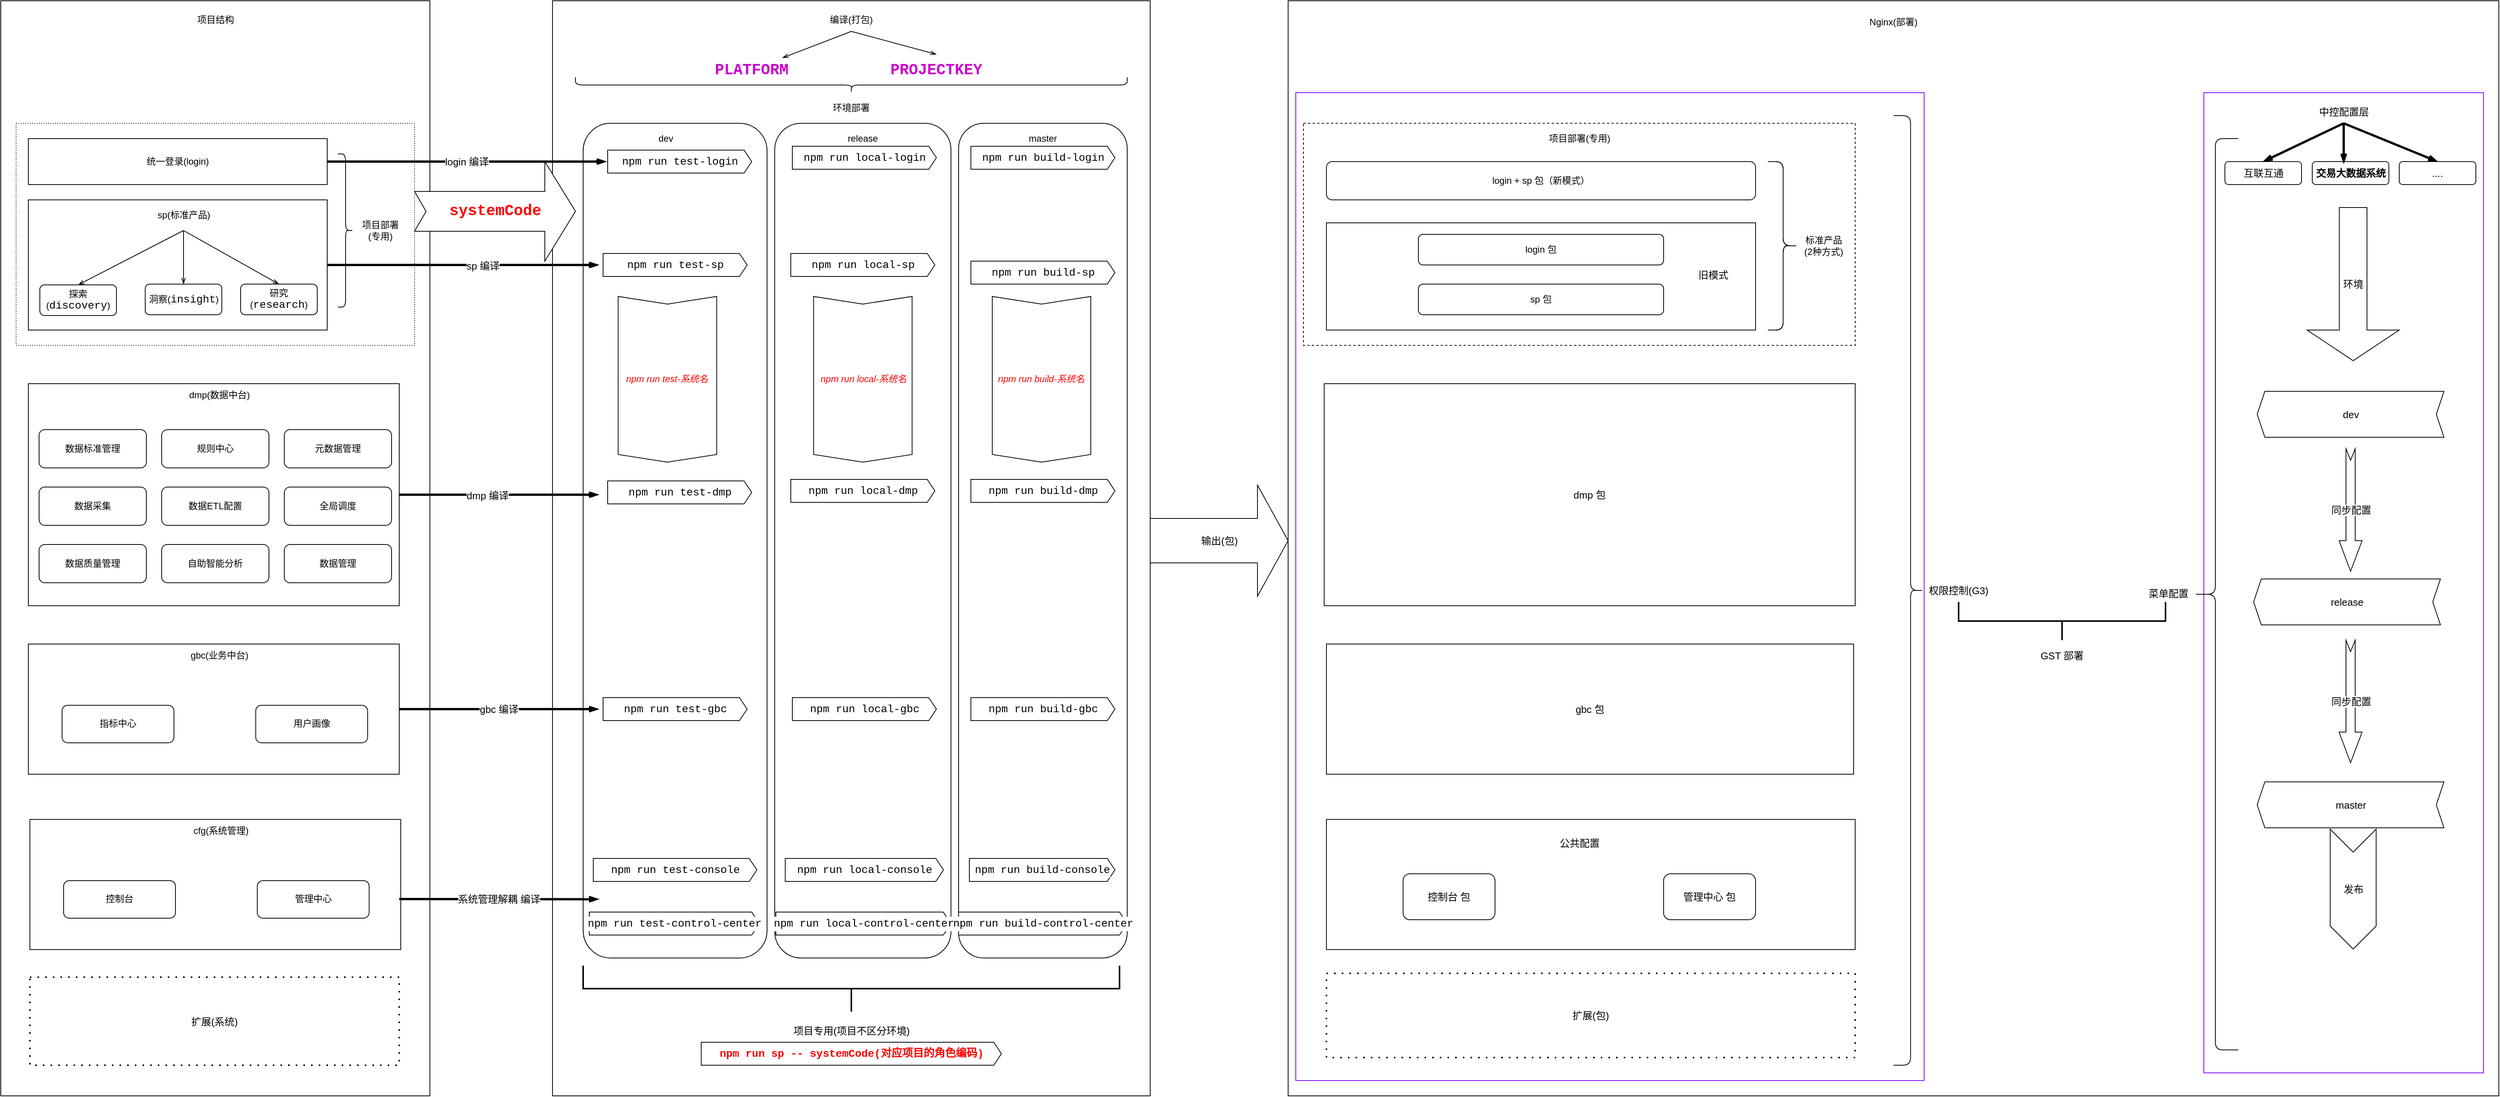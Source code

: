 <mxfile version="14.8.6" type="github">
  <diagram id="En5fsH0qPfYvG1PNKuJf" name="GST-全流程架构图(FE)">
    <mxGraphModel dx="1422" dy="2008" grid="1" gridSize="10" guides="1" tooltips="1" connect="1" arrows="1" fold="1" page="1" pageScale="1" pageWidth="827" pageHeight="1169" math="0" shadow="0">
      <root>
        <mxCell id="0" />
        <mxCell id="1" parent="0" />
        <mxCell id="nkBP9FhSrCLW1QHYpYpv-4" value="" style="group" parent="1" vertex="1" connectable="0">
          <mxGeometry x="20" y="-70" width="3260" height="1430" as="geometry" />
        </mxCell>
        <mxCell id="Kza3IiyWU27NG2U3xxo6-1" value="" style="rounded=0;whiteSpace=wrap;html=1;labelBackgroundColor=#FFFFFF;" parent="nkBP9FhSrCLW1QHYpYpv-4" vertex="1">
          <mxGeometry width="560" height="1430" as="geometry" />
        </mxCell>
        <mxCell id="Kza3IiyWU27NG2U3xxo6-2" value="项目结构" style="text;html=1;strokeColor=none;fillColor=none;align=center;verticalAlign=middle;whiteSpace=wrap;rounded=0;labelBackgroundColor=#FFFFFF;" parent="nkBP9FhSrCLW1QHYpYpv-4" vertex="1">
          <mxGeometry x="242.5" y="10" width="75" height="30" as="geometry" />
        </mxCell>
        <mxCell id="Kza3IiyWU27NG2U3xxo6-3" value="" style="rounded=0;whiteSpace=wrap;html=1;dashed=1;dashPattern=1 2;labelBackgroundColor=#FFFFFF;" parent="nkBP9FhSrCLW1QHYpYpv-4" vertex="1">
          <mxGeometry x="20" y="160" width="520" height="290" as="geometry" />
        </mxCell>
        <mxCell id="Kza3IiyWU27NG2U3xxo6-4" value="" style="group;labelBackgroundColor=#FFFFFF;" parent="nkBP9FhSrCLW1QHYpYpv-4" vertex="1" connectable="0">
          <mxGeometry x="36" y="180" width="499" height="250" as="geometry" />
        </mxCell>
        <mxCell id="Kza3IiyWU27NG2U3xxo6-5" value="" style="group;labelBackgroundColor=#FFFFFF;" parent="Kza3IiyWU27NG2U3xxo6-4" vertex="1" connectable="0">
          <mxGeometry width="390" height="250" as="geometry" />
        </mxCell>
        <mxCell id="Kza3IiyWU27NG2U3xxo6-6" value="统一登录(login)" style="rounded=0;whiteSpace=wrap;html=1;labelBackgroundColor=#FFFFFF;" parent="Kza3IiyWU27NG2U3xxo6-5" vertex="1">
          <mxGeometry width="390" height="60" as="geometry" />
        </mxCell>
        <mxCell id="Kza3IiyWU27NG2U3xxo6-7" value="" style="rounded=0;whiteSpace=wrap;html=1;labelBackgroundColor=#FFFFFF;" parent="Kza3IiyWU27NG2U3xxo6-5" vertex="1">
          <mxGeometry y="80" width="390" height="170" as="geometry" />
        </mxCell>
        <mxCell id="Kza3IiyWU27NG2U3xxo6-8" value="sp(标准产品)" style="text;html=1;strokeColor=none;fillColor=none;align=center;verticalAlign=middle;whiteSpace=wrap;rounded=0;labelBackgroundColor=#FFFFFF;" parent="Kza3IiyWU27NG2U3xxo6-5" vertex="1">
          <mxGeometry x="157.5" y="80" width="90" height="40" as="geometry" />
        </mxCell>
        <mxCell id="Kza3IiyWU27NG2U3xxo6-9" value="&lt;span&gt;探索(&lt;/span&gt;&lt;span style=&quot;font-family: consolas, &amp;quot;courier new&amp;quot;, monospace; font-size: 14px;&quot;&gt;discovery&lt;/span&gt;&lt;span&gt;)&lt;/span&gt;" style="rounded=1;whiteSpace=wrap;html=1;labelBackgroundColor=#FFFFFF;" parent="Kza3IiyWU27NG2U3xxo6-5" vertex="1">
          <mxGeometry x="15" y="191" width="100" height="40" as="geometry" />
        </mxCell>
        <mxCell id="Kza3IiyWU27NG2U3xxo6-10" style="edgeStyle=none;rounded=0;orthogonalLoop=1;jettySize=auto;html=1;exitX=0.5;exitY=1;exitDx=0;exitDy=0;entryX=0.5;entryY=0;entryDx=0;entryDy=0;endArrow=openThin;endFill=0;labelBackgroundColor=#FFFFFF;" parent="Kza3IiyWU27NG2U3xxo6-5" source="Kza3IiyWU27NG2U3xxo6-8" target="Kza3IiyWU27NG2U3xxo6-9" edge="1">
          <mxGeometry relative="1" as="geometry" />
        </mxCell>
        <mxCell id="Kza3IiyWU27NG2U3xxo6-11" value="&lt;span style=&quot;&quot;&gt;洞察(&lt;/span&gt;&lt;span style=&quot;font-family: &amp;quot;consolas&amp;quot; , &amp;quot;courier new&amp;quot; , monospace ; font-size: 14px&quot;&gt;insight&lt;/span&gt;)" style="rounded=1;whiteSpace=wrap;html=1;labelBackgroundColor=#FFFFFF;" parent="Kza3IiyWU27NG2U3xxo6-5" vertex="1">
          <mxGeometry x="152.5" y="190" width="100" height="40" as="geometry" />
        </mxCell>
        <mxCell id="Kza3IiyWU27NG2U3xxo6-12" style="edgeStyle=none;rounded=0;orthogonalLoop=1;jettySize=auto;html=1;exitX=0.5;exitY=1;exitDx=0;exitDy=0;endArrow=openThin;endFill=0;labelBackgroundColor=#FFFFFF;" parent="Kza3IiyWU27NG2U3xxo6-5" source="Kza3IiyWU27NG2U3xxo6-8" target="Kza3IiyWU27NG2U3xxo6-11" edge="1">
          <mxGeometry relative="1" as="geometry" />
        </mxCell>
        <mxCell id="Kza3IiyWU27NG2U3xxo6-13" value="研究(&lt;span style=&quot;font-family: consolas, &amp;quot;courier new&amp;quot;, monospace; font-size: 14px;&quot;&gt;research&lt;/span&gt;)" style="rounded=1;whiteSpace=wrap;html=1;labelBackgroundColor=#FFFFFF;" parent="Kza3IiyWU27NG2U3xxo6-5" vertex="1">
          <mxGeometry x="277" y="190" width="100" height="40" as="geometry" />
        </mxCell>
        <mxCell id="Kza3IiyWU27NG2U3xxo6-14" style="edgeStyle=none;rounded=0;orthogonalLoop=1;jettySize=auto;html=1;exitX=0.5;exitY=1;exitDx=0;exitDy=0;entryX=0.5;entryY=0;entryDx=0;entryDy=0;endArrow=openThin;endFill=0;labelBackgroundColor=#FFFFFF;" parent="Kza3IiyWU27NG2U3xxo6-5" source="Kza3IiyWU27NG2U3xxo6-8" target="Kza3IiyWU27NG2U3xxo6-13" edge="1">
          <mxGeometry relative="1" as="geometry" />
        </mxCell>
        <mxCell id="Kza3IiyWU27NG2U3xxo6-15" value="" style="shape=curlyBracket;whiteSpace=wrap;html=1;rounded=1;flipH=1;labelBackgroundColor=#FFFFFF;" parent="Kza3IiyWU27NG2U3xxo6-4" vertex="1">
          <mxGeometry x="404" y="20" width="20" height="200" as="geometry" />
        </mxCell>
        <mxCell id="Kza3IiyWU27NG2U3xxo6-16" value="项目部署(专用)" style="text;html=1;strokeColor=none;fillColor=none;align=center;verticalAlign=middle;whiteSpace=wrap;rounded=0;labelBackgroundColor=#FFFFFF;" parent="Kza3IiyWU27NG2U3xxo6-4" vertex="1">
          <mxGeometry x="434" y="100" width="51" height="40" as="geometry" />
        </mxCell>
        <mxCell id="Kza3IiyWU27NG2U3xxo6-17" value="" style="group;labelBackgroundColor=#FFFFFF;" parent="nkBP9FhSrCLW1QHYpYpv-4" vertex="1" connectable="0">
          <mxGeometry x="36" y="490" width="484" height="290" as="geometry" />
        </mxCell>
        <mxCell id="Kza3IiyWU27NG2U3xxo6-18" value="" style="rounded=0;whiteSpace=wrap;html=1;labelBackgroundColor=#FFFFFF;" parent="Kza3IiyWU27NG2U3xxo6-17" vertex="1">
          <mxGeometry y="10" width="484" height="290" as="geometry" />
        </mxCell>
        <mxCell id="Kza3IiyWU27NG2U3xxo6-19" value="&lt;span style=&quot;font-family: &amp;quot;helvetica&amp;quot;&quot;&gt;dmp(数据中台)&lt;/span&gt;" style="text;html=1;strokeColor=none;fillColor=none;align=center;verticalAlign=middle;whiteSpace=wrap;rounded=0;labelBackgroundColor=#FFFFFF;" parent="Kza3IiyWU27NG2U3xxo6-17" vertex="1">
          <mxGeometry x="202.25" y="10" width="94.5" height="30" as="geometry" />
        </mxCell>
        <mxCell id="Kza3IiyWU27NG2U3xxo6-20" value="数据标准管理" style="rounded=1;whiteSpace=wrap;html=1;labelBackgroundColor=#FFFFFF;" parent="Kza3IiyWU27NG2U3xxo6-17" vertex="1">
          <mxGeometry x="14" y="70" width="140" height="50" as="geometry" />
        </mxCell>
        <mxCell id="Kza3IiyWU27NG2U3xxo6-21" value="规则中心" style="rounded=1;whiteSpace=wrap;html=1;labelBackgroundColor=#FFFFFF;" parent="Kza3IiyWU27NG2U3xxo6-17" vertex="1">
          <mxGeometry x="174" y="70" width="140" height="50" as="geometry" />
        </mxCell>
        <mxCell id="Kza3IiyWU27NG2U3xxo6-22" value="全局调度" style="rounded=1;whiteSpace=wrap;html=1;labelBackgroundColor=#FFFFFF;" parent="Kza3IiyWU27NG2U3xxo6-17" vertex="1">
          <mxGeometry x="334" y="145" width="140" height="50" as="geometry" />
        </mxCell>
        <mxCell id="Kza3IiyWU27NG2U3xxo6-23" value="数据ETL配置" style="rounded=1;whiteSpace=wrap;html=1;labelBackgroundColor=#FFFFFF;" parent="Kza3IiyWU27NG2U3xxo6-17" vertex="1">
          <mxGeometry x="174" y="145" width="140" height="50" as="geometry" />
        </mxCell>
        <mxCell id="Kza3IiyWU27NG2U3xxo6-24" value="自助智能分析" style="rounded=1;whiteSpace=wrap;html=1;labelBackgroundColor=#FFFFFF;" parent="Kza3IiyWU27NG2U3xxo6-17" vertex="1">
          <mxGeometry x="174" y="220" width="140" height="50" as="geometry" />
        </mxCell>
        <mxCell id="Kza3IiyWU27NG2U3xxo6-25" value="数据采集" style="rounded=1;whiteSpace=wrap;html=1;labelBackgroundColor=#FFFFFF;" parent="Kza3IiyWU27NG2U3xxo6-17" vertex="1">
          <mxGeometry x="14" y="145" width="140" height="50" as="geometry" />
        </mxCell>
        <mxCell id="Kza3IiyWU27NG2U3xxo6-26" value="数据管理" style="rounded=1;whiteSpace=wrap;html=1;labelBackgroundColor=#FFFFFF;" parent="Kza3IiyWU27NG2U3xxo6-17" vertex="1">
          <mxGeometry x="334" y="220" width="140" height="50" as="geometry" />
        </mxCell>
        <mxCell id="Kza3IiyWU27NG2U3xxo6-27" value="元数据管理" style="rounded=1;whiteSpace=wrap;html=1;labelBackgroundColor=#FFFFFF;" parent="Kza3IiyWU27NG2U3xxo6-17" vertex="1">
          <mxGeometry x="334" y="70" width="140" height="50" as="geometry" />
        </mxCell>
        <mxCell id="Kza3IiyWU27NG2U3xxo6-28" value="数据质量管理" style="rounded=1;whiteSpace=wrap;html=1;labelBackgroundColor=#FFFFFF;" parent="Kza3IiyWU27NG2U3xxo6-17" vertex="1">
          <mxGeometry x="14" y="220" width="140" height="50" as="geometry" />
        </mxCell>
        <mxCell id="Kza3IiyWU27NG2U3xxo6-29" value="" style="group;labelBackgroundColor=#FFFFFF;" parent="nkBP9FhSrCLW1QHYpYpv-4" vertex="1" connectable="0">
          <mxGeometry x="36" y="840" width="484" height="170" as="geometry" />
        </mxCell>
        <mxCell id="Kza3IiyWU27NG2U3xxo6-30" value="" style="group;labelBackgroundColor=#FFFFFF;" parent="Kza3IiyWU27NG2U3xxo6-29" vertex="1" connectable="0">
          <mxGeometry width="484" height="170.0" as="geometry" />
        </mxCell>
        <mxCell id="Kza3IiyWU27NG2U3xxo6-31" value="" style="group;labelBackgroundColor=#FFFFFF;" parent="Kza3IiyWU27NG2U3xxo6-30" vertex="1" connectable="0">
          <mxGeometry width="484" height="170.0" as="geometry" />
        </mxCell>
        <mxCell id="Kza3IiyWU27NG2U3xxo6-32" value="" style="rounded=0;whiteSpace=wrap;html=1;labelBackgroundColor=#FFFFFF;" parent="Kza3IiyWU27NG2U3xxo6-31" vertex="1">
          <mxGeometry width="484" height="170.0" as="geometry" />
        </mxCell>
        <mxCell id="Kza3IiyWU27NG2U3xxo6-33" value="&lt;span style=&quot;font-family: &amp;quot;helvetica&amp;quot;&quot;&gt;gbc(业务中台)&lt;/span&gt;" style="text;html=1;strokeColor=none;fillColor=none;align=center;verticalAlign=middle;whiteSpace=wrap;rounded=0;labelBackgroundColor=#FFFFFF;" parent="Kza3IiyWU27NG2U3xxo6-31" vertex="1">
          <mxGeometry x="202.25" y="5.862" width="94.5" height="17.586" as="geometry" />
        </mxCell>
        <mxCell id="Kza3IiyWU27NG2U3xxo6-34" value="指标中心" style="rounded=1;whiteSpace=wrap;html=1;labelBackgroundColor=#FFFFFF;" parent="Kza3IiyWU27NG2U3xxo6-31" vertex="1">
          <mxGeometry x="44" y="80" width="146" height="48.97" as="geometry" />
        </mxCell>
        <mxCell id="Kza3IiyWU27NG2U3xxo6-35" value="用户画像" style="rounded=1;whiteSpace=wrap;html=1;labelBackgroundColor=#FFFFFF;" parent="Kza3IiyWU27NG2U3xxo6-31" vertex="1">
          <mxGeometry x="296.75" y="80" width="146" height="48.97" as="geometry" />
        </mxCell>
        <mxCell id="Kza3IiyWU27NG2U3xxo6-36" value="" style="group;labelBackgroundColor=#FFFFFF;" parent="nkBP9FhSrCLW1QHYpYpv-4" vertex="1" connectable="0">
          <mxGeometry x="38" y="1069" width="484" height="170.0" as="geometry" />
        </mxCell>
        <mxCell id="Kza3IiyWU27NG2U3xxo6-37" value="" style="group;labelBackgroundColor=#FFFFFF;" parent="Kza3IiyWU27NG2U3xxo6-36" vertex="1" connectable="0">
          <mxGeometry width="484" height="170.0" as="geometry" />
        </mxCell>
        <mxCell id="Kza3IiyWU27NG2U3xxo6-38" value="" style="rounded=0;whiteSpace=wrap;html=1;labelBackgroundColor=#FFFFFF;" parent="Kza3IiyWU27NG2U3xxo6-37" vertex="1">
          <mxGeometry width="484" height="170.0" as="geometry" />
        </mxCell>
        <mxCell id="Kza3IiyWU27NG2U3xxo6-39" value="&lt;span style=&quot;font-family: &amp;quot;helvetica&amp;quot;&quot;&gt;cfg(系统管理)&lt;/span&gt;" style="text;html=1;strokeColor=none;fillColor=none;align=center;verticalAlign=middle;whiteSpace=wrap;rounded=0;labelBackgroundColor=#FFFFFF;" parent="Kza3IiyWU27NG2U3xxo6-37" vertex="1">
          <mxGeometry x="202.25" y="5.862" width="94.5" height="17.586" as="geometry" />
        </mxCell>
        <mxCell id="Kza3IiyWU27NG2U3xxo6-40" value="控制台" style="rounded=1;whiteSpace=wrap;html=1;labelBackgroundColor=#FFFFFF;" parent="Kza3IiyWU27NG2U3xxo6-37" vertex="1">
          <mxGeometry x="44" y="80" width="146" height="48.97" as="geometry" />
        </mxCell>
        <mxCell id="Kza3IiyWU27NG2U3xxo6-41" value="管理中心" style="rounded=1;whiteSpace=wrap;html=1;labelBackgroundColor=#FFFFFF;" parent="Kza3IiyWU27NG2U3xxo6-37" vertex="1">
          <mxGeometry x="296.75" y="80" width="146" height="48.97" as="geometry" />
        </mxCell>
        <mxCell id="Kza3IiyWU27NG2U3xxo6-42" value="" style="rounded=0;whiteSpace=wrap;html=1;labelBackgroundColor=#FFFFFF;" parent="nkBP9FhSrCLW1QHYpYpv-4" vertex="1">
          <mxGeometry x="720" width="780" height="1430" as="geometry" />
        </mxCell>
        <mxCell id="Kza3IiyWU27NG2U3xxo6-45" value="编译(打包)" style="text;html=1;strokeColor=none;fillColor=none;align=center;verticalAlign=middle;whiteSpace=wrap;rounded=0;labelBackgroundColor=#FFFFFF;" parent="nkBP9FhSrCLW1QHYpYpv-4" vertex="1">
          <mxGeometry x="1050" y="10" width="120" height="30" as="geometry" />
        </mxCell>
        <mxCell id="Kza3IiyWU27NG2U3xxo6-46" value="&lt;span style=&quot;font-family: &amp;#34;consolas&amp;#34; , &amp;#34;courier new&amp;#34; , monospace&quot;&gt;&lt;b&gt;&lt;font style=&quot;font-size: 20px&quot; color=&quot;#cc00cc&quot;&gt;PLATFORM&lt;/font&gt;&lt;/b&gt;&lt;/span&gt;" style="text;html=1;strokeColor=none;fillColor=none;align=center;verticalAlign=middle;whiteSpace=wrap;rounded=0;labelBackgroundColor=#FFFFFF;" parent="nkBP9FhSrCLW1QHYpYpv-4" vertex="1">
          <mxGeometry x="940" y="70" width="80" height="40" as="geometry" />
        </mxCell>
        <mxCell id="Kza3IiyWU27NG2U3xxo6-43" style="edgeStyle=none;rounded=0;orthogonalLoop=1;jettySize=auto;html=1;exitX=0.5;exitY=1;exitDx=0;exitDy=0;endArrow=openThin;endFill=0;labelBackgroundColor=#FFFFFF;" parent="nkBP9FhSrCLW1QHYpYpv-4" source="Kza3IiyWU27NG2U3xxo6-45" target="Kza3IiyWU27NG2U3xxo6-46" edge="1">
          <mxGeometry relative="1" as="geometry" />
        </mxCell>
        <mxCell id="Kza3IiyWU27NG2U3xxo6-47" value="&lt;span style=&quot;font-family: &amp;#34;consolas&amp;#34; , &amp;#34;courier new&amp;#34; , monospace&quot;&gt;&lt;b&gt;&lt;font style=&quot;font-size: 20px&quot; color=&quot;#cc00cc&quot;&gt;PROJECTKEY&lt;/font&gt;&lt;/b&gt;&lt;/span&gt;" style="text;html=1;strokeColor=none;fillColor=none;align=center;verticalAlign=middle;whiteSpace=wrap;rounded=0;labelBackgroundColor=#FFFFFF;" parent="nkBP9FhSrCLW1QHYpYpv-4" vertex="1">
          <mxGeometry x="1171" y="70" width="100" height="40" as="geometry" />
        </mxCell>
        <mxCell id="Kza3IiyWU27NG2U3xxo6-44" style="edgeStyle=none;rounded=0;orthogonalLoop=1;jettySize=auto;html=1;exitX=0.5;exitY=1;exitDx=0;exitDy=0;entryX=0.5;entryY=0;entryDx=0;entryDy=0;endArrow=openThin;endFill=0;labelBackgroundColor=#FFFFFF;" parent="nkBP9FhSrCLW1QHYpYpv-4" source="Kza3IiyWU27NG2U3xxo6-45" target="Kza3IiyWU27NG2U3xxo6-47" edge="1">
          <mxGeometry relative="1" as="geometry" />
        </mxCell>
        <mxCell id="Kza3IiyWU27NG2U3xxo6-48" value="" style="shape=curlyBracket;whiteSpace=wrap;html=1;rounded=1;flipH=1;rotation=90;labelBackgroundColor=#FFFFFF;" parent="nkBP9FhSrCLW1QHYpYpv-4" vertex="1">
          <mxGeometry x="1100" y="-250" width="20" height="720" as="geometry" />
        </mxCell>
        <mxCell id="Kza3IiyWU27NG2U3xxo6-49" value="环境部署" style="text;html=1;strokeColor=none;fillColor=none;align=center;verticalAlign=middle;whiteSpace=wrap;rounded=0;labelBackgroundColor=#FFFFFF;" parent="nkBP9FhSrCLW1QHYpYpv-4" vertex="1">
          <mxGeometry x="1065" y="130" width="90" height="20" as="geometry" />
        </mxCell>
        <mxCell id="Kza3IiyWU27NG2U3xxo6-50" value="" style="group;labelBackgroundColor=#FFFFFF;" parent="nkBP9FhSrCLW1QHYpYpv-4" vertex="1" connectable="0">
          <mxGeometry x="760" y="160" width="254.38" height="1090" as="geometry" />
        </mxCell>
        <mxCell id="Kza3IiyWU27NG2U3xxo6-51" value="" style="rounded=1;whiteSpace=wrap;html=1;labelBackgroundColor=#FFFFFF;" parent="Kza3IiyWU27NG2U3xxo6-50" vertex="1">
          <mxGeometry width="240" height="1090" as="geometry" />
        </mxCell>
        <mxCell id="Kza3IiyWU27NG2U3xxo6-52" value="dev" style="text;html=1;strokeColor=none;fillColor=none;align=center;verticalAlign=middle;whiteSpace=wrap;rounded=0;labelBackgroundColor=#FFFFFF;" parent="Kza3IiyWU27NG2U3xxo6-50" vertex="1">
          <mxGeometry x="84" y="10" width="48" height="20" as="geometry" />
        </mxCell>
        <mxCell id="Kza3IiyWU27NG2U3xxo6-53" value="&lt;div style=&quot;font-family: &amp;quot;consolas&amp;quot; , &amp;quot;courier new&amp;quot; , monospace ; font-size: 14px ; line-height: 19px&quot;&gt;&lt;span style=&quot;&quot;&gt;npm&amp;nbsp;run&amp;nbsp;test-login&lt;/span&gt;&lt;/div&gt;" style="html=1;shadow=0;dashed=0;align=center;verticalAlign=middle;shape=mxgraph.arrows2.arrow;dy=0;dx=10;notch=0;rounded=0;fontSize=13;strokeWidth=1;labelBackgroundColor=#FFFFFF;" parent="Kza3IiyWU27NG2U3xxo6-50" vertex="1">
          <mxGeometry x="32" y="35" width="188" height="30" as="geometry" />
        </mxCell>
        <mxCell id="Kza3IiyWU27NG2U3xxo6-54" value="&lt;div style=&quot;font-family: &amp;quot;consolas&amp;quot; , &amp;quot;courier new&amp;quot; , monospace ; font-size: 14px ; line-height: 19px&quot;&gt;&lt;div style=&quot;font-family: consolas, &amp;quot;courier new&amp;quot;, monospace; line-height: 19px;&quot;&gt;npm&amp;nbsp;run&amp;nbsp;test-sp&lt;/div&gt;&lt;/div&gt;" style="html=1;shadow=0;dashed=0;align=center;verticalAlign=middle;shape=mxgraph.arrows2.arrow;dy=0;dx=10;notch=0;rounded=0;fontSize=13;strokeWidth=1;labelBackgroundColor=#FFFFFF;" parent="Kza3IiyWU27NG2U3xxo6-50" vertex="1">
          <mxGeometry x="26" y="170" width="188" height="30" as="geometry" />
        </mxCell>
        <mxCell id="Kza3IiyWU27NG2U3xxo6-55" value="&lt;div style=&quot;font-family: &amp;quot;consolas&amp;quot; , &amp;quot;courier new&amp;quot; , monospace ; font-size: 14px ; line-height: 19px&quot;&gt;&lt;div style=&quot;font-family: consolas, &amp;quot;courier new&amp;quot;, monospace; line-height: 19px;&quot;&gt;npm&amp;nbsp;run&amp;nbsp;test-dmp&lt;/div&gt;&lt;/div&gt;" style="html=1;shadow=0;dashed=0;align=center;verticalAlign=middle;shape=mxgraph.arrows2.arrow;dy=0;dx=10;notch=0;rounded=0;fontSize=13;strokeWidth=1;labelBackgroundColor=#FFFFFF;" parent="Kza3IiyWU27NG2U3xxo6-50" vertex="1">
          <mxGeometry x="32" y="467" width="188" height="30" as="geometry" />
        </mxCell>
        <mxCell id="Kza3IiyWU27NG2U3xxo6-56" value="&lt;div style=&quot;font-family: &amp;quot;consolas&amp;quot; , &amp;quot;courier new&amp;quot; , monospace ; font-size: 14px ; line-height: 19px&quot;&gt;&lt;div style=&quot;font-family: consolas, &amp;quot;courier new&amp;quot;, monospace; line-height: 19px;&quot;&gt;npm&amp;nbsp;run&amp;nbsp;test-gbc&lt;/div&gt;&lt;/div&gt;" style="html=1;shadow=0;dashed=0;align=center;verticalAlign=middle;shape=mxgraph.arrows2.arrow;dy=0;dx=10;notch=0;rounded=0;fontSize=13;strokeWidth=1;labelBackgroundColor=#FFFFFF;" parent="Kza3IiyWU27NG2U3xxo6-50" vertex="1">
          <mxGeometry x="26" y="750" width="188" height="30" as="geometry" />
        </mxCell>
        <mxCell id="Kza3IiyWU27NG2U3xxo6-57" value="&lt;div style=&quot;font-family: &amp;quot;consolas&amp;quot; , &amp;quot;courier new&amp;quot; , monospace ; font-size: 14px ; line-height: 19px&quot;&gt;&lt;div style=&quot;font-family: consolas, &amp;quot;courier new&amp;quot;, monospace; line-height: 19px;&quot;&gt;npm&amp;nbsp;run&amp;nbsp;test-console&lt;/div&gt;&lt;/div&gt;" style="html=1;shadow=0;dashed=0;align=center;verticalAlign=middle;shape=mxgraph.arrows2.arrow;dy=0;dx=10;notch=0;rounded=0;fontSize=13;strokeWidth=1;labelBackgroundColor=#FFFFFF;" parent="Kza3IiyWU27NG2U3xxo6-50" vertex="1">
          <mxGeometry x="13.25" y="960" width="213.5" height="30" as="geometry" />
        </mxCell>
        <mxCell id="Kza3IiyWU27NG2U3xxo6-58" value="&lt;div style=&quot;font-family: &amp;quot;consolas&amp;quot; , &amp;quot;courier new&amp;quot; , monospace ; font-size: 14px ; line-height: 19px&quot;&gt;&lt;div style=&quot;font-family: consolas, &amp;quot;courier new&amp;quot;, monospace; line-height: 19px;&quot;&gt;npm&amp;nbsp;run&amp;nbsp;test-control-center&lt;/div&gt;&lt;/div&gt;" style="html=1;shadow=0;dashed=0;align=center;verticalAlign=middle;shape=mxgraph.arrows2.arrow;dy=0;dx=10;notch=0;rounded=0;fontSize=13;strokeWidth=1;labelBackgroundColor=#FFFFFF;" parent="Kza3IiyWU27NG2U3xxo6-50" vertex="1">
          <mxGeometry x="8" y="1030" width="222" height="30" as="geometry" />
        </mxCell>
        <mxCell id="qb-1cHCd0RZ5rxBXuWEn-5" value="" style="group" parent="Kza3IiyWU27NG2U3xxo6-50" vertex="1" connectable="0">
          <mxGeometry x="40.0" y="234.91" width="140" height="198.77" as="geometry" />
        </mxCell>
        <mxCell id="qb-1cHCd0RZ5rxBXuWEn-7" value="" style="group" parent="qb-1cHCd0RZ5rxBXuWEn-5" vertex="1" connectable="0">
          <mxGeometry x="-1.256e-14" width="140" height="198.77" as="geometry" />
        </mxCell>
        <mxCell id="qb-1cHCd0RZ5rxBXuWEn-9" value="" style="group" parent="qb-1cHCd0RZ5rxBXuWEn-7" vertex="1" connectable="0">
          <mxGeometry x="1.256e-14" width="140" height="198.77" as="geometry" />
        </mxCell>
        <mxCell id="qb-1cHCd0RZ5rxBXuWEn-1" value="" style="html=1;shadow=0;dashed=0;align=center;verticalAlign=middle;shape=mxgraph.arrows2.arrow;dy=0;dx=10;notch=10;rotation=90;" parent="qb-1cHCd0RZ5rxBXuWEn-9" vertex="1">
          <mxGeometry x="-38.212" y="35.095" width="216.424" height="128.58" as="geometry" />
        </mxCell>
        <mxCell id="qb-1cHCd0RZ5rxBXuWEn-2" value="&lt;span style=&quot;background-color: rgb(255 , 255 , 255)&quot;&gt;&lt;i&gt;&lt;font color=&quot;#ff0000&quot;&gt;npm run test-系统名&lt;/font&gt;&lt;/i&gt;&lt;/span&gt;" style="text;html=1;strokeColor=none;fillColor=none;align=center;verticalAlign=middle;whiteSpace=wrap;rounded=0;" parent="qb-1cHCd0RZ5rxBXuWEn-9" vertex="1">
          <mxGeometry x="14.337" y="88.705" width="111.336" height="21.352" as="geometry" />
        </mxCell>
        <mxCell id="Kza3IiyWU27NG2U3xxo6-59" value="" style="group;labelBackgroundColor=#FFFFFF;" parent="nkBP9FhSrCLW1QHYpYpv-4" vertex="1" connectable="0">
          <mxGeometry x="1010" y="160" width="230.5" height="1090" as="geometry" />
        </mxCell>
        <mxCell id="Kza3IiyWU27NG2U3xxo6-60" value="" style="rounded=1;whiteSpace=wrap;html=1;labelBackgroundColor=#FFFFFF;" parent="Kza3IiyWU27NG2U3xxo6-59" vertex="1">
          <mxGeometry width="230.0" height="1090" as="geometry" />
        </mxCell>
        <mxCell id="Kza3IiyWU27NG2U3xxo6-61" value="release" style="text;html=1;strokeColor=none;fillColor=none;align=center;verticalAlign=middle;whiteSpace=wrap;rounded=0;labelBackgroundColor=#FFFFFF;" parent="Kza3IiyWU27NG2U3xxo6-59" vertex="1">
          <mxGeometry x="92" y="10" width="46" height="20" as="geometry" />
        </mxCell>
        <mxCell id="Kza3IiyWU27NG2U3xxo6-62" value="&lt;div style=&quot;font-family: &amp;quot;consolas&amp;quot; , &amp;quot;courier new&amp;quot; , monospace ; font-size: 14px ; line-height: 19px&quot;&gt;&lt;div style=&quot;font-family: consolas, &amp;quot;courier new&amp;quot;, monospace; line-height: 19px;&quot;&gt;npm&amp;nbsp;run&amp;nbsp;local-login&lt;/div&gt;&lt;/div&gt;" style="html=1;shadow=0;dashed=0;align=center;verticalAlign=middle;shape=mxgraph.arrows2.arrow;dy=0;dx=10;notch=0;rounded=0;fontSize=13;strokeWidth=1;labelBackgroundColor=#FFFFFF;" parent="Kza3IiyWU27NG2U3xxo6-59" vertex="1">
          <mxGeometry x="23" y="30" width="188" height="30" as="geometry" />
        </mxCell>
        <mxCell id="Kza3IiyWU27NG2U3xxo6-63" value="&lt;div style=&quot;font-family: &amp;quot;consolas&amp;quot; , &amp;quot;courier new&amp;quot; , monospace ; font-size: 14px ; line-height: 19px&quot;&gt;&lt;div style=&quot;font-family: consolas, &amp;quot;courier new&amp;quot;, monospace; line-height: 19px;&quot;&gt;npm&amp;nbsp;run&amp;nbsp;local-sp&lt;/div&gt;&lt;/div&gt;" style="html=1;shadow=0;dashed=0;align=center;verticalAlign=middle;shape=mxgraph.arrows2.arrow;dy=0;dx=10;notch=0;rounded=0;fontSize=13;strokeWidth=1;labelBackgroundColor=#FFFFFF;" parent="Kza3IiyWU27NG2U3xxo6-59" vertex="1">
          <mxGeometry x="21" y="170" width="188" height="30" as="geometry" />
        </mxCell>
        <mxCell id="Kza3IiyWU27NG2U3xxo6-64" value="&lt;div style=&quot;font-family: &amp;quot;consolas&amp;quot; , &amp;quot;courier new&amp;quot; , monospace ; font-size: 14px ; line-height: 19px&quot;&gt;&lt;div style=&quot;font-family: consolas, &amp;quot;courier new&amp;quot;, monospace; line-height: 19px;&quot;&gt;npm&amp;nbsp;run&amp;nbsp;local-dmp&lt;/div&gt;&lt;/div&gt;" style="html=1;shadow=0;dashed=0;align=center;verticalAlign=middle;shape=mxgraph.arrows2.arrow;dy=0;dx=10;notch=0;rounded=0;fontSize=13;strokeWidth=1;labelBackgroundColor=#FFFFFF;" parent="Kza3IiyWU27NG2U3xxo6-59" vertex="1">
          <mxGeometry x="21" y="465" width="188" height="30" as="geometry" />
        </mxCell>
        <mxCell id="Kza3IiyWU27NG2U3xxo6-65" value="&lt;div style=&quot;font-family: &amp;quot;consolas&amp;quot; , &amp;quot;courier new&amp;quot; , monospace ; font-size: 14px ; line-height: 19px&quot;&gt;&lt;div style=&quot;font-family: consolas, &amp;quot;courier new&amp;quot;, monospace; line-height: 19px;&quot;&gt;npm&amp;nbsp;run&amp;nbsp;local-gbc&lt;/div&gt;&lt;/div&gt;" style="html=1;shadow=0;dashed=0;align=center;verticalAlign=middle;shape=mxgraph.arrows2.arrow;dy=0;dx=10;notch=0;rounded=0;fontSize=13;strokeWidth=1;labelBackgroundColor=#FFFFFF;" parent="Kza3IiyWU27NG2U3xxo6-59" vertex="1">
          <mxGeometry x="23" y="750" width="188" height="30" as="geometry" />
        </mxCell>
        <mxCell id="Kza3IiyWU27NG2U3xxo6-66" value="&lt;div style=&quot;font-family: &amp;quot;consolas&amp;quot; , &amp;quot;courier new&amp;quot; , monospace ; font-size: 14px ; line-height: 19px&quot;&gt;&lt;div style=&quot;font-family: consolas, &amp;quot;courier new&amp;quot;, monospace; line-height: 19px;&quot;&gt;&lt;div style=&quot;font-family: &amp;quot;consolas&amp;quot; , &amp;quot;courier new&amp;quot; , monospace ; line-height: 19px&quot;&gt;npm&amp;nbsp;run&amp;nbsp;local-console&lt;/div&gt;&lt;/div&gt;&lt;/div&gt;" style="html=1;shadow=0;dashed=0;align=center;verticalAlign=middle;shape=mxgraph.arrows2.arrow;dy=0;dx=10;notch=0;rounded=0;fontSize=13;strokeWidth=1;labelBackgroundColor=#FFFFFF;" parent="Kza3IiyWU27NG2U3xxo6-59" vertex="1">
          <mxGeometry x="13.75" y="960" width="206.5" height="30" as="geometry" />
        </mxCell>
        <mxCell id="Kza3IiyWU27NG2U3xxo6-67" value="&lt;div style=&quot;font-family: &amp;quot;consolas&amp;quot; , &amp;quot;courier new&amp;quot; , monospace ; font-size: 14px ; line-height: 19px&quot;&gt;&lt;div style=&quot;font-family: consolas, &amp;quot;courier new&amp;quot;, monospace; line-height: 19px;&quot;&gt;&lt;div style=&quot;font-family: &amp;quot;consolas&amp;quot; , &amp;quot;courier new&amp;quot; , monospace ; line-height: 19px&quot;&gt;npm&amp;nbsp;run&amp;nbsp;local-control-center&lt;/div&gt;&lt;/div&gt;&lt;/div&gt;" style="html=1;shadow=0;dashed=0;align=center;verticalAlign=middle;shape=mxgraph.arrows2.arrow;dy=0;dx=10;notch=0;rounded=0;fontSize=13;strokeWidth=1;labelBackgroundColor=#FFFFFF;" parent="Kza3IiyWU27NG2U3xxo6-59" vertex="1">
          <mxGeometry x="1.5" y="1030" width="228.5" height="30" as="geometry" />
        </mxCell>
        <mxCell id="qb-1cHCd0RZ5rxBXuWEn-11" value="" style="html=1;shadow=0;dashed=0;align=center;verticalAlign=middle;shape=mxgraph.arrows2.arrow;dy=0;dx=10;notch=10;rotation=90;" parent="Kza3IiyWU27NG2U3xxo6-59" vertex="1">
          <mxGeometry x="6.788" y="270.005" width="216.424" height="128.58" as="geometry" />
        </mxCell>
        <mxCell id="qb-1cHCd0RZ5rxBXuWEn-13" value="&lt;span style=&quot;background-color: rgb(255 , 255 , 255)&quot;&gt;&lt;i&gt;&lt;font color=&quot;#ff0000&quot;&gt;npm run local-系统名&lt;/font&gt;&lt;/i&gt;&lt;/span&gt;" style="text;html=1;strokeColor=none;fillColor=none;align=center;verticalAlign=middle;whiteSpace=wrap;rounded=0;" parent="Kza3IiyWU27NG2U3xxo6-59" vertex="1">
          <mxGeometry x="40.75" y="314.29" width="150" height="40" as="geometry" />
        </mxCell>
        <mxCell id="Kza3IiyWU27NG2U3xxo6-68" value="" style="group;labelBackgroundColor=#FFFFFF;" parent="nkBP9FhSrCLW1QHYpYpv-4" vertex="1" connectable="0">
          <mxGeometry x="1250" y="160" width="227" height="1090" as="geometry" />
        </mxCell>
        <mxCell id="Kza3IiyWU27NG2U3xxo6-69" value="" style="rounded=1;whiteSpace=wrap;html=1;labelBackgroundColor=#FFFFFF;" parent="Kza3IiyWU27NG2U3xxo6-68" vertex="1">
          <mxGeometry width="220" height="1090" as="geometry" />
        </mxCell>
        <mxCell id="Kza3IiyWU27NG2U3xxo6-70" value="master" style="text;html=1;strokeColor=none;fillColor=none;align=center;verticalAlign=middle;whiteSpace=wrap;rounded=0;labelBackgroundColor=#FFFFFF;" parent="Kza3IiyWU27NG2U3xxo6-68" vertex="1">
          <mxGeometry x="88" y="10" width="44" height="20" as="geometry" />
        </mxCell>
        <mxCell id="Kza3IiyWU27NG2U3xxo6-71" value="&lt;div style=&quot;font-family: &amp;quot;consolas&amp;quot; , &amp;quot;courier new&amp;quot; , monospace ; font-size: 14px ; line-height: 19px&quot;&gt;&lt;div style=&quot;font-family: consolas, &amp;quot;courier new&amp;quot;, monospace; line-height: 19px;&quot;&gt;npm&amp;nbsp;run&amp;nbsp;build-login&lt;/div&gt;&lt;/div&gt;" style="html=1;shadow=0;dashed=0;align=center;verticalAlign=middle;shape=mxgraph.arrows2.arrow;dy=0;dx=10;notch=0;rounded=0;fontSize=13;strokeWidth=1;labelBackgroundColor=#FFFFFF;" parent="Kza3IiyWU27NG2U3xxo6-68" vertex="1">
          <mxGeometry x="16" y="30" width="188" height="30" as="geometry" />
        </mxCell>
        <mxCell id="Kza3IiyWU27NG2U3xxo6-72" value="&lt;div style=&quot;font-family: &amp;quot;consolas&amp;quot; , &amp;quot;courier new&amp;quot; , monospace ; font-size: 14px ; line-height: 19px&quot;&gt;&lt;div style=&quot;font-family: consolas, &amp;quot;courier new&amp;quot;, monospace; line-height: 19px;&quot;&gt;npm&amp;nbsp;run&amp;nbsp;build-sp&lt;/div&gt;&lt;/div&gt;" style="html=1;shadow=0;dashed=0;align=center;verticalAlign=middle;shape=mxgraph.arrows2.arrow;dy=0;dx=10;notch=0;rounded=0;fontSize=13;strokeWidth=1;labelBackgroundColor=#FFFFFF;" parent="Kza3IiyWU27NG2U3xxo6-68" vertex="1">
          <mxGeometry x="16" y="180" width="188" height="30" as="geometry" />
        </mxCell>
        <mxCell id="Kza3IiyWU27NG2U3xxo6-73" value="&lt;div style=&quot;font-family: &amp;quot;consolas&amp;quot; , &amp;quot;courier new&amp;quot; , monospace ; font-size: 14px ; line-height: 19px&quot;&gt;&lt;div style=&quot;font-family: consolas, &amp;quot;courier new&amp;quot;, monospace; line-height: 19px;&quot;&gt;npm&amp;nbsp;run&amp;nbsp;build-dmp&lt;/div&gt;&lt;/div&gt;" style="html=1;shadow=0;dashed=0;align=center;verticalAlign=middle;shape=mxgraph.arrows2.arrow;dy=0;dx=10;notch=0;rounded=0;fontSize=13;strokeWidth=1;labelBackgroundColor=#FFFFFF;" parent="Kza3IiyWU27NG2U3xxo6-68" vertex="1">
          <mxGeometry x="16" y="465" width="188" height="30" as="geometry" />
        </mxCell>
        <mxCell id="Kza3IiyWU27NG2U3xxo6-74" value="&lt;div style=&quot;font-family: &amp;quot;consolas&amp;quot; , &amp;quot;courier new&amp;quot; , monospace ; font-size: 14px ; line-height: 19px&quot;&gt;&lt;div style=&quot;font-family: consolas, &amp;quot;courier new&amp;quot;, monospace; line-height: 19px;&quot;&gt;npm&amp;nbsp;run&amp;nbsp;build-gbc&lt;/div&gt;&lt;/div&gt;" style="html=1;shadow=0;dashed=0;align=center;verticalAlign=middle;shape=mxgraph.arrows2.arrow;dy=0;dx=10;notch=0;rounded=0;fontSize=13;strokeWidth=1;labelBackgroundColor=#FFFFFF;" parent="Kza3IiyWU27NG2U3xxo6-68" vertex="1">
          <mxGeometry x="16" y="750" width="188" height="30" as="geometry" />
        </mxCell>
        <mxCell id="Kza3IiyWU27NG2U3xxo6-75" value="&lt;div style=&quot;font-family: &amp;quot;consolas&amp;quot; , &amp;quot;courier new&amp;quot; , monospace ; font-size: 14px ; line-height: 19px&quot;&gt;&lt;div style=&quot;font-family: consolas, &amp;quot;courier new&amp;quot;, monospace; line-height: 19px;&quot;&gt;&lt;div style=&quot;font-family: &amp;quot;consolas&amp;quot; , &amp;quot;courier new&amp;quot; , monospace ; line-height: 19px&quot;&gt;npm&amp;nbsp;run&amp;nbsp;build-console&lt;/div&gt;&lt;/div&gt;&lt;/div&gt;" style="html=1;shadow=0;dashed=0;align=center;verticalAlign=middle;shape=mxgraph.arrows2.arrow;dy=0;dx=10;notch=0;rounded=0;fontSize=13;strokeWidth=1;labelBackgroundColor=#FFFFFF;" parent="Kza3IiyWU27NG2U3xxo6-68" vertex="1">
          <mxGeometry x="14" y="960" width="190" height="30" as="geometry" />
        </mxCell>
        <mxCell id="Kza3IiyWU27NG2U3xxo6-76" value="&lt;div style=&quot;font-family: &amp;quot;consolas&amp;quot; , &amp;quot;courier new&amp;quot; , monospace ; font-size: 14px ; line-height: 19px&quot;&gt;&lt;div style=&quot;font-family: consolas, &amp;quot;courier new&amp;quot;, monospace; line-height: 19px;&quot;&gt;&lt;div style=&quot;font-family: &amp;quot;consolas&amp;quot; , &amp;quot;courier new&amp;quot; , monospace ; line-height: 19px&quot;&gt;npm&amp;nbsp;run&amp;nbsp;build-control-center&lt;/div&gt;&lt;/div&gt;&lt;/div&gt;" style="html=1;shadow=0;dashed=0;align=center;verticalAlign=middle;shape=mxgraph.arrows2.arrow;dy=0;dx=10;notch=0;rounded=0;fontSize=13;strokeWidth=1;labelBackgroundColor=#FFFFFF;" parent="Kza3IiyWU27NG2U3xxo6-68" vertex="1">
          <mxGeometry y="1030" width="220" height="30" as="geometry" />
        </mxCell>
        <mxCell id="qb-1cHCd0RZ5rxBXuWEn-12" value="" style="html=1;shadow=0;dashed=0;align=center;verticalAlign=middle;shape=mxgraph.arrows2.arrow;dy=0;dx=10;notch=10;rotation=90;" parent="Kza3IiyWU27NG2U3xxo6-68" vertex="1">
          <mxGeometry x="-0.002" y="270.005" width="216.424" height="128.58" as="geometry" />
        </mxCell>
        <mxCell id="qb-1cHCd0RZ5rxBXuWEn-14" value="&lt;span style=&quot;background-color: rgb(255 , 255 , 255)&quot;&gt;&lt;i&gt;&lt;font color=&quot;#ff0000&quot;&gt;npm run build-系统名&lt;/font&gt;&lt;/i&gt;&lt;/span&gt;" style="text;html=1;strokeColor=none;fillColor=none;align=center;verticalAlign=middle;whiteSpace=wrap;rounded=0;" parent="Kza3IiyWU27NG2U3xxo6-68" vertex="1">
          <mxGeometry x="48.21" y="319.3" width="120" height="30" as="geometry" />
        </mxCell>
        <mxCell id="Kza3IiyWU27NG2U3xxo6-77" value="" style="rounded=0;whiteSpace=wrap;html=1;labelBackgroundColor=#FFFFFF;" parent="nkBP9FhSrCLW1QHYpYpv-4" vertex="1">
          <mxGeometry x="1680" width="1580" height="1430" as="geometry" />
        </mxCell>
        <mxCell id="Kza3IiyWU27NG2U3xxo6-78" value="Nginx(部署)" style="text;html=1;strokeColor=none;fillColor=none;align=center;verticalAlign=middle;whiteSpace=wrap;rounded=0;labelBackgroundColor=#FFFFFF;" parent="nkBP9FhSrCLW1QHYpYpv-4" vertex="1">
          <mxGeometry x="2420" y="15" width="100" height="25" as="geometry" />
        </mxCell>
        <mxCell id="Kza3IiyWU27NG2U3xxo6-79" value="" style="group;rounded=1;labelBackgroundColor=#FFFFFF;" parent="nkBP9FhSrCLW1QHYpYpv-4" vertex="1" connectable="0">
          <mxGeometry x="1700" y="160" width="1240" height="1250" as="geometry" />
        </mxCell>
        <mxCell id="Kza3IiyWU27NG2U3xxo6-80" value="" style="rounded=0;whiteSpace=wrap;html=1;fontSize=13;strokeWidth=1;labelBackgroundColor=#FFFFFF;strokeColor=#7F00FF;" parent="Kza3IiyWU27NG2U3xxo6-79" vertex="1">
          <mxGeometry x="-10" y="-40" width="820" height="1290" as="geometry" />
        </mxCell>
        <mxCell id="Kza3IiyWU27NG2U3xxo6-81" value="" style="rounded=0;whiteSpace=wrap;html=1;dashed=1;labelBackgroundColor=#FFFFFF;" parent="Kza3IiyWU27NG2U3xxo6-79" vertex="1">
          <mxGeometry width="720" height="290" as="geometry" />
        </mxCell>
        <mxCell id="Kza3IiyWU27NG2U3xxo6-82" value="项目部署(专用)" style="text;html=1;strokeColor=none;fillColor=none;align=center;verticalAlign=middle;whiteSpace=wrap;rounded=0;labelBackgroundColor=#FFFFFF;" parent="Kza3IiyWU27NG2U3xxo6-79" vertex="1">
          <mxGeometry x="304.5" y="10" width="111" height="20" as="geometry" />
        </mxCell>
        <mxCell id="Kza3IiyWU27NG2U3xxo6-83" value="" style="rounded=0;whiteSpace=wrap;html=1;strokeWidth=1;recursiveResize=1;labelBackgroundColor=#FFFFFF;" parent="Kza3IiyWU27NG2U3xxo6-79" vertex="1">
          <mxGeometry x="30" y="130" width="560" height="140" as="geometry" />
        </mxCell>
        <mxCell id="Kza3IiyWU27NG2U3xxo6-84" value="" style="shape=curlyBracket;whiteSpace=wrap;html=1;rounded=1;flipH=1;strokeWidth=1;labelBackgroundColor=#FFFFFF;" parent="Kza3IiyWU27NG2U3xxo6-79" vertex="1">
          <mxGeometry x="606" y="50" width="40" height="220" as="geometry" />
        </mxCell>
        <mxCell id="Kza3IiyWU27NG2U3xxo6-85" value="标准产品&lt;br&gt;(2种方式)" style="text;html=1;strokeColor=none;fillColor=none;align=center;verticalAlign=middle;whiteSpace=wrap;rounded=0;labelBackgroundColor=#FFFFFF;" parent="Kza3IiyWU27NG2U3xxo6-79" vertex="1">
          <mxGeometry x="644" y="145" width="70" height="30" as="geometry" />
        </mxCell>
        <mxCell id="Kza3IiyWU27NG2U3xxo6-86" value="login 包" style="rounded=1;whiteSpace=wrap;html=1;labelBackgroundColor=#FFFFFF;" parent="Kza3IiyWU27NG2U3xxo6-79" vertex="1">
          <mxGeometry x="150" y="145" width="320" height="40" as="geometry" />
        </mxCell>
        <mxCell id="Kza3IiyWU27NG2U3xxo6-87" value="sp 包" style="rounded=1;whiteSpace=wrap;html=1;labelBackgroundColor=#FFFFFF;" parent="Kza3IiyWU27NG2U3xxo6-79" vertex="1">
          <mxGeometry x="150" y="210" width="320" height="40" as="geometry" />
        </mxCell>
        <mxCell id="Kza3IiyWU27NG2U3xxo6-88" value="旧模式" style="text;html=1;strokeColor=none;fillColor=none;align=center;verticalAlign=middle;whiteSpace=wrap;rounded=0;horizontal=1;fontSize=13;labelBackgroundColor=#FFFFFF;" parent="Kza3IiyWU27NG2U3xxo6-79" vertex="1">
          <mxGeometry x="500" y="175" width="70" height="45" as="geometry" />
        </mxCell>
        <mxCell id="Kza3IiyWU27NG2U3xxo6-89" value="" style="group;labelBackgroundColor=#FFFFFF;" parent="Kza3IiyWU27NG2U3xxo6-79" vertex="1" connectable="0">
          <mxGeometry x="30" y="10" width="696" height="260" as="geometry" />
        </mxCell>
        <mxCell id="Kza3IiyWU27NG2U3xxo6-90" value="login + sp 包（新模式）" style="rounded=1;whiteSpace=wrap;html=1;labelBackgroundColor=#FFFFFF;" parent="Kza3IiyWU27NG2U3xxo6-89" vertex="1">
          <mxGeometry y="40" width="560" height="50" as="geometry" />
        </mxCell>
        <mxCell id="Kza3IiyWU27NG2U3xxo6-91" value="标准产品&lt;br&gt;(2种方式)" style="text;html=1;strokeColor=none;fillColor=none;align=center;verticalAlign=middle;whiteSpace=wrap;rounded=0;labelBackgroundColor=#FFFFFF;" parent="Kza3IiyWU27NG2U3xxo6-89" vertex="1">
          <mxGeometry x="614" y="135" width="70" height="30" as="geometry" />
        </mxCell>
        <mxCell id="Kza3IiyWU27NG2U3xxo6-92" value="" style="rounded=0;whiteSpace=wrap;html=1;strokeWidth=1;recursiveResize=1;labelBackgroundColor=#FFFFFF;" parent="Kza3IiyWU27NG2U3xxo6-89" vertex="1">
          <mxGeometry y="120" width="560" height="140" as="geometry" />
        </mxCell>
        <mxCell id="Kza3IiyWU27NG2U3xxo6-93" value="login 包" style="rounded=1;whiteSpace=wrap;html=1;labelBackgroundColor=#FFFFFF;" parent="Kza3IiyWU27NG2U3xxo6-89" vertex="1">
          <mxGeometry x="120" y="135" width="320" height="40" as="geometry" />
        </mxCell>
        <mxCell id="Kza3IiyWU27NG2U3xxo6-94" value="sp 包" style="rounded=1;whiteSpace=wrap;html=1;labelBackgroundColor=#FFFFFF;" parent="Kza3IiyWU27NG2U3xxo6-89" vertex="1">
          <mxGeometry x="120" y="200" width="320" height="40" as="geometry" />
        </mxCell>
        <mxCell id="Kza3IiyWU27NG2U3xxo6-95" value="旧模式" style="text;html=1;strokeColor=none;fillColor=none;align=center;verticalAlign=middle;whiteSpace=wrap;rounded=0;horizontal=1;fontSize=13;labelBackgroundColor=#FFFFFF;" parent="Kza3IiyWU27NG2U3xxo6-89" vertex="1">
          <mxGeometry x="470" y="165" width="70" height="45" as="geometry" />
        </mxCell>
        <mxCell id="Kza3IiyWU27NG2U3xxo6-96" value="项目部署(专用)" style="text;html=1;strokeColor=none;fillColor=none;align=center;verticalAlign=middle;whiteSpace=wrap;rounded=0;labelBackgroundColor=#FFFFFF;" parent="Kza3IiyWU27NG2U3xxo6-89" vertex="1">
          <mxGeometry x="274.5" width="111" height="20" as="geometry" />
        </mxCell>
        <mxCell id="Kza3IiyWU27NG2U3xxo6-97" value="" style="shape=curlyBracket;whiteSpace=wrap;html=1;rounded=1;flipH=1;strokeWidth=1;labelBackgroundColor=#FFFFFF;" parent="Kza3IiyWU27NG2U3xxo6-89" vertex="1">
          <mxGeometry x="576" y="40" width="40" height="220" as="geometry" />
        </mxCell>
        <mxCell id="Kza3IiyWU27NG2U3xxo6-98" value="" style="shape=curlyBracket;whiteSpace=wrap;html=1;rounded=1;flipH=1;labelBackgroundColor=#FFFFFF;fontSize=13;fontColor=#000000;strokeColor=#000000;strokeWidth=1;size=0.443;" parent="Kza3IiyWU27NG2U3xxo6-79" vertex="1">
          <mxGeometry x="770" y="-10" width="40" height="1240" as="geometry" />
        </mxCell>
        <mxCell id="Kza3IiyWU27NG2U3xxo6-99" value="权限控制(G3)" style="text;html=1;strokeColor=none;fillColor=none;align=center;verticalAlign=middle;whiteSpace=wrap;rounded=0;labelBackgroundColor=#FFFFFF;fontSize=13;fontColor=#000000;" parent="Kza3IiyWU27NG2U3xxo6-79" vertex="1">
          <mxGeometry x="790" y="595" width="130" height="30" as="geometry" />
        </mxCell>
        <mxCell id="Kza3IiyWU27NG2U3xxo6-100" value="菜单配置" style="text;html=1;strokeColor=none;fillColor=none;align=center;verticalAlign=middle;whiteSpace=wrap;rounded=0;labelBackgroundColor=#FFFFFF;fontSize=13;fontColor=#000000;" parent="Kza3IiyWU27NG2U3xxo6-79" vertex="1">
          <mxGeometry x="1084" y="596" width="90" height="35" as="geometry" />
        </mxCell>
        <mxCell id="Kza3IiyWU27NG2U3xxo6-101" value="dmp 包" style="rounded=0;whiteSpace=wrap;html=1;fontSize=13;strokeWidth=1;labelBackgroundColor=#FFFFFF;" parent="nkBP9FhSrCLW1QHYpYpv-4" vertex="1">
          <mxGeometry x="1727" y="500" width="693" height="290" as="geometry" />
        </mxCell>
        <mxCell id="Kza3IiyWU27NG2U3xxo6-102" value="gbc 包" style="rounded=0;whiteSpace=wrap;html=1;fontSize=13;strokeWidth=1;labelBackgroundColor=#FFFFFF;" parent="nkBP9FhSrCLW1QHYpYpv-4" vertex="1">
          <mxGeometry x="1730" y="840" width="688" height="170" as="geometry" />
        </mxCell>
        <mxCell id="Kza3IiyWU27NG2U3xxo6-103" value="" style="group;labelBackgroundColor=#FFFFFF;" parent="nkBP9FhSrCLW1QHYpYpv-4" vertex="1" connectable="0">
          <mxGeometry x="1730" y="1069" width="690" height="170" as="geometry" />
        </mxCell>
        <mxCell id="Kza3IiyWU27NG2U3xxo6-104" value="" style="rounded=0;whiteSpace=wrap;html=1;fontSize=13;strokeWidth=1;labelBackgroundColor=#FFFFFF;" parent="Kza3IiyWU27NG2U3xxo6-103" vertex="1">
          <mxGeometry width="690" height="170" as="geometry" />
        </mxCell>
        <mxCell id="Kza3IiyWU27NG2U3xxo6-105" value="控制台 包" style="rounded=1;whiteSpace=wrap;html=1;fontSize=13;strokeWidth=1;labelBackgroundColor=#FFFFFF;" parent="Kza3IiyWU27NG2U3xxo6-103" vertex="1">
          <mxGeometry x="100" y="71" width="120" height="60" as="geometry" />
        </mxCell>
        <mxCell id="Kza3IiyWU27NG2U3xxo6-106" value="管理中心 包" style="rounded=1;whiteSpace=wrap;html=1;fontSize=13;strokeWidth=1;labelBackgroundColor=#FFFFFF;" parent="Kza3IiyWU27NG2U3xxo6-103" vertex="1">
          <mxGeometry x="440" y="71" width="120" height="60" as="geometry" />
        </mxCell>
        <mxCell id="Kza3IiyWU27NG2U3xxo6-107" value="公共配置" style="text;html=1;strokeColor=none;fillColor=none;align=center;verticalAlign=middle;whiteSpace=wrap;rounded=0;fontSize=13;labelBackgroundColor=#FFFFFF;" parent="Kza3IiyWU27NG2U3xxo6-103" vertex="1">
          <mxGeometry x="289.5" y="11" width="81" height="40" as="geometry" />
        </mxCell>
        <mxCell id="Kza3IiyWU27NG2U3xxo6-108" value="login 编译" style="edgeStyle=none;rounded=0;orthogonalLoop=1;jettySize=auto;html=1;exitX=1;exitY=0.5;exitDx=0;exitDy=0;fontSize=13;endArrow=openThin;endFill=0;strokeWidth=3;labelBackgroundColor=#FFFFFF;" parent="nkBP9FhSrCLW1QHYpYpv-4" source="Kza3IiyWU27NG2U3xxo6-6" edge="1">
          <mxGeometry relative="1" as="geometry">
            <mxPoint x="790" y="210" as="targetPoint" />
          </mxGeometry>
        </mxCell>
        <mxCell id="Kza3IiyWU27NG2U3xxo6-109" style="edgeStyle=none;rounded=0;orthogonalLoop=1;jettySize=auto;html=1;exitX=1;exitY=0.5;exitDx=0;exitDy=0;fontSize=13;endArrow=openThin;endFill=0;strokeWidth=3;labelBackgroundColor=#FFFFFF;" parent="nkBP9FhSrCLW1QHYpYpv-4" source="Kza3IiyWU27NG2U3xxo6-7" edge="1">
          <mxGeometry relative="1" as="geometry">
            <mxPoint x="780.0" y="345" as="targetPoint" />
          </mxGeometry>
        </mxCell>
        <mxCell id="Kza3IiyWU27NG2U3xxo6-110" value="sp 编译" style="edgeLabel;html=1;align=center;verticalAlign=middle;resizable=0;points=[];fontSize=13;fontColor=#000000;" parent="Kza3IiyWU27NG2U3xxo6-109" vertex="1" connectable="0">
          <mxGeometry x="0.147" y="-1" relative="1" as="geometry">
            <mxPoint as="offset" />
          </mxGeometry>
        </mxCell>
        <mxCell id="Kza3IiyWU27NG2U3xxo6-111" style="edgeStyle=none;rounded=0;orthogonalLoop=1;jettySize=auto;html=1;exitX=1;exitY=0.5;exitDx=0;exitDy=0;fontSize=13;endArrow=openThin;endFill=0;strokeWidth=3;labelBackgroundColor=#FFFFFF;" parent="nkBP9FhSrCLW1QHYpYpv-4" source="Kza3IiyWU27NG2U3xxo6-18" edge="1">
          <mxGeometry relative="1" as="geometry">
            <mxPoint x="780.0" y="645" as="targetPoint" />
          </mxGeometry>
        </mxCell>
        <mxCell id="Kza3IiyWU27NG2U3xxo6-112" value="dmp 编译" style="edgeLabel;html=1;align=center;verticalAlign=middle;resizable=0;points=[];fontSize=13;fontColor=#000000;" parent="Kza3IiyWU27NG2U3xxo6-111" vertex="1" connectable="0">
          <mxGeometry x="-0.118" y="-1" relative="1" as="geometry">
            <mxPoint as="offset" />
          </mxGeometry>
        </mxCell>
        <mxCell id="Kza3IiyWU27NG2U3xxo6-113" value="gbc 编译" style="edgeStyle=none;rounded=0;orthogonalLoop=1;jettySize=auto;html=1;exitX=1;exitY=0.5;exitDx=0;exitDy=0;fontSize=13;endArrow=openThin;endFill=0;strokeWidth=3;labelBackgroundColor=#FFFFFF;" parent="nkBP9FhSrCLW1QHYpYpv-4" source="Kza3IiyWU27NG2U3xxo6-32" edge="1">
          <mxGeometry relative="1" as="geometry">
            <mxPoint x="780.0" y="925" as="targetPoint" />
          </mxGeometry>
        </mxCell>
        <mxCell id="Kza3IiyWU27NG2U3xxo6-114" value="系统管理解耦&amp;nbsp;编译" style="edgeStyle=none;rounded=0;orthogonalLoop=1;jettySize=auto;html=1;fontSize=13;endArrow=openThin;endFill=0;strokeWidth=3;labelBackgroundColor=#FFFFFF;" parent="nkBP9FhSrCLW1QHYpYpv-4" edge="1">
          <mxGeometry relative="1" as="geometry">
            <mxPoint x="780.0" y="1173.235" as="targetPoint" />
            <mxPoint x="520" y="1173" as="sourcePoint" />
          </mxGeometry>
        </mxCell>
        <mxCell id="Kza3IiyWU27NG2U3xxo6-115" value="&lt;div style=&quot;font-family: &amp;#34;consolas&amp;#34; , &amp;#34;courier new&amp;#34; , monospace ; line-height: 19px&quot;&gt;&lt;b&gt;&lt;font style=&quot;font-size: 20px&quot; color=&quot;#ff0000&quot;&gt;systemCode&lt;/font&gt;&lt;/b&gt;&lt;/div&gt;" style="html=1;shadow=0;dashed=0;align=center;verticalAlign=middle;shape=mxgraph.arrows2.arrow;dy=0.6;dx=40;notch=15;rounded=0;fontSize=13;strokeWidth=1;labelBackgroundColor=#FFFFFF;" parent="nkBP9FhSrCLW1QHYpYpv-4" vertex="1">
          <mxGeometry x="540" y="210" width="210" height="130" as="geometry" />
        </mxCell>
        <mxCell id="Kza3IiyWU27NG2U3xxo6-116" value="" style="strokeWidth=2;html=1;shape=mxgraph.flowchart.annotation_2;align=left;labelPosition=right;pointerEvents=1;rounded=0;labelBackgroundColor=#FFFFFF;fontSize=13;fontColor=#000000;rotation=-90;" parent="nkBP9FhSrCLW1QHYpYpv-4" vertex="1">
          <mxGeometry x="1080" y="940" width="60" height="700" as="geometry" />
        </mxCell>
        <mxCell id="Kza3IiyWU27NG2U3xxo6-117" value="项目专用(项目不区分环境)" style="text;html=1;strokeColor=none;fillColor=none;align=center;verticalAlign=middle;whiteSpace=wrap;rounded=0;labelBackgroundColor=#FFFFFF;fontSize=13;fontColor=#000000;" parent="nkBP9FhSrCLW1QHYpYpv-4" vertex="1">
          <mxGeometry x="1017.5" y="1330" width="185" height="30" as="geometry" />
        </mxCell>
        <mxCell id="Kza3IiyWU27NG2U3xxo6-118" value="&lt;div style=&quot;font-family: &amp;#34;consolas&amp;#34; , &amp;#34;courier new&amp;#34; , monospace ; font-size: 14px ; line-height: 19px&quot;&gt;&lt;div style=&quot;font-family: &amp;#34;consolas&amp;#34; , &amp;#34;courier new&amp;#34; , monospace ; line-height: 19px&quot;&gt;&lt;div style=&quot;font-family: &amp;#34;consolas&amp;#34; , &amp;#34;courier new&amp;#34; , monospace ; line-height: 19px&quot;&gt;&lt;div style=&quot;font-family: &amp;#34;consolas&amp;#34; , &amp;#34;courier new&amp;#34; , monospace ; line-height: 19px&quot;&gt;&lt;b&gt;&lt;font color=&quot;#ff0000&quot;&gt;&lt;span style=&quot;background-color: rgb(255 , 255 , 255)&quot;&gt;npm&amp;nbsp;run&amp;nbsp;sp&amp;nbsp;-- systemCode(&lt;/span&gt;对应项目的角色编码)&lt;/font&gt;&lt;/b&gt;&lt;/div&gt;&lt;/div&gt;&lt;/div&gt;&lt;/div&gt;" style="html=1;shadow=0;dashed=0;align=center;verticalAlign=middle;shape=mxgraph.arrows2.arrow;dy=0;dx=10;notch=0;rounded=0;fontSize=13;strokeWidth=1;labelBackgroundColor=#FFFFFF;fontStyle=0" parent="nkBP9FhSrCLW1QHYpYpv-4" vertex="1">
          <mxGeometry x="914.12" y="1360" width="391.75" height="30" as="geometry" />
        </mxCell>
        <mxCell id="Kza3IiyWU27NG2U3xxo6-119" value="输出(包)" style="html=1;shadow=0;dashed=0;align=center;verticalAlign=middle;shape=mxgraph.arrows2.arrow;dy=0.6;dx=40;notch=0;rounded=0;labelBackgroundColor=#FFFFFF;fontSize=13;fontColor=#000000;strokeWidth=1;" parent="nkBP9FhSrCLW1QHYpYpv-4" vertex="1">
          <mxGeometry x="1500" y="632.5" width="180" height="145" as="geometry" />
        </mxCell>
        <mxCell id="Kza3IiyWU27NG2U3xxo6-120" value="扩展(包)" style="rounded=0;whiteSpace=wrap;html=1;labelBackgroundColor=#FFFFFF;fontSize=13;fontColor=#000000;strokeWidth=2;dashed=1;dashPattern=1 4;" parent="nkBP9FhSrCLW1QHYpYpv-4" vertex="1">
          <mxGeometry x="1730" y="1270" width="690" height="110" as="geometry" />
        </mxCell>
        <mxCell id="Kza3IiyWU27NG2U3xxo6-121" value="扩展(系统)" style="rounded=0;whiteSpace=wrap;html=1;dashed=1;dashPattern=1 4;labelBackgroundColor=#FFFFFF;fontSize=13;fontColor=#000000;strokeWidth=2;" parent="nkBP9FhSrCLW1QHYpYpv-4" vertex="1">
          <mxGeometry x="38" y="1275" width="482" height="115" as="geometry" />
        </mxCell>
        <mxCell id="Kza3IiyWU27NG2U3xxo6-122" value="" style="rounded=0;whiteSpace=wrap;html=1;labelBackgroundColor=#FFFFFF;fontSize=13;fontColor=#000000;strokeWidth=1;strokeColor=#7F00FF;" parent="nkBP9FhSrCLW1QHYpYpv-4" vertex="1">
          <mxGeometry x="2875" y="120" width="365" height="1280" as="geometry" />
        </mxCell>
        <mxCell id="Kza3IiyWU27NG2U3xxo6-126" value="中控配置层" style="text;html=1;strokeColor=none;fillColor=none;align=center;verticalAlign=middle;whiteSpace=wrap;rounded=0;labelBackgroundColor=#FFFFFF;fontSize=13;fontColor=#000000;" parent="nkBP9FhSrCLW1QHYpYpv-4" vertex="1">
          <mxGeometry x="3002.5" y="130" width="110" height="30" as="geometry" />
        </mxCell>
        <mxCell id="Kza3IiyWU27NG2U3xxo6-127" value="" style="shape=curlyBracket;whiteSpace=wrap;html=1;rounded=1;labelBackgroundColor=#FFFFFF;fontSize=13;fontColor=#000000;strokeWidth=1;" parent="nkBP9FhSrCLW1QHYpYpv-4" vertex="1">
          <mxGeometry x="2860" y="180" width="60" height="1190" as="geometry" />
        </mxCell>
        <mxCell id="Kza3IiyWU27NG2U3xxo6-128" value="...." style="rounded=1;whiteSpace=wrap;html=1;labelBackgroundColor=#FFFFFF;fontSize=13;fontColor=#000000;strokeColor=#000000;strokeWidth=1;" parent="nkBP9FhSrCLW1QHYpYpv-4" vertex="1">
          <mxGeometry x="3130" y="210" width="100" height="30" as="geometry" />
        </mxCell>
        <mxCell id="Kza3IiyWU27NG2U3xxo6-125" style="edgeStyle=none;rounded=0;orthogonalLoop=1;jettySize=auto;html=1;exitX=0.5;exitY=1;exitDx=0;exitDy=0;entryX=0.5;entryY=0;entryDx=0;entryDy=0;labelBackgroundColor=#FFFFFF;fontSize=13;fontColor=#000000;endArrow=openThin;endFill=0;strokeWidth=3;" parent="nkBP9FhSrCLW1QHYpYpv-4" source="Kza3IiyWU27NG2U3xxo6-126" target="Kza3IiyWU27NG2U3xxo6-128" edge="1">
          <mxGeometry relative="1" as="geometry" />
        </mxCell>
        <mxCell id="Kza3IiyWU27NG2U3xxo6-129" value="&lt;b&gt;交易大数据系统&lt;/b&gt;" style="rounded=1;whiteSpace=wrap;html=1;labelBackgroundColor=#FFFFFF;fontSize=13;fontColor=#000000;strokeColor=#000000;strokeWidth=1;" parent="nkBP9FhSrCLW1QHYpYpv-4" vertex="1">
          <mxGeometry x="3016.5" y="210" width="100" height="30" as="geometry" />
        </mxCell>
        <mxCell id="Kza3IiyWU27NG2U3xxo6-123" style="edgeStyle=none;rounded=0;orthogonalLoop=1;jettySize=auto;html=1;exitX=0.5;exitY=1;exitDx=0;exitDy=0;entryX=0.411;entryY=0.069;entryDx=0;entryDy=0;entryPerimeter=0;labelBackgroundColor=#FFFFFF;fontSize=13;fontColor=#000000;endArrow=openThin;endFill=0;strokeWidth=3;" parent="nkBP9FhSrCLW1QHYpYpv-4" source="Kza3IiyWU27NG2U3xxo6-126" target="Kza3IiyWU27NG2U3xxo6-129" edge="1">
          <mxGeometry relative="1" as="geometry" />
        </mxCell>
        <mxCell id="Kza3IiyWU27NG2U3xxo6-130" value="互联互通" style="rounded=1;whiteSpace=wrap;html=1;labelBackgroundColor=#FFFFFF;fontSize=13;fontColor=#000000;strokeColor=#000000;strokeWidth=1;" parent="nkBP9FhSrCLW1QHYpYpv-4" vertex="1">
          <mxGeometry x="2902.5" y="210" width="100" height="30" as="geometry" />
        </mxCell>
        <mxCell id="Kza3IiyWU27NG2U3xxo6-124" style="edgeStyle=none;rounded=0;orthogonalLoop=1;jettySize=auto;html=1;exitX=0.5;exitY=1;exitDx=0;exitDy=0;entryX=0.5;entryY=0;entryDx=0;entryDy=0;labelBackgroundColor=#FFFFFF;fontSize=13;fontColor=#000000;endArrow=openThin;endFill=0;strokeWidth=3;" parent="nkBP9FhSrCLW1QHYpYpv-4" source="Kza3IiyWU27NG2U3xxo6-126" target="Kza3IiyWU27NG2U3xxo6-130" edge="1">
          <mxGeometry relative="1" as="geometry" />
        </mxCell>
        <mxCell id="Kza3IiyWU27NG2U3xxo6-131" value="环境" style="shape=singleArrow;direction=south;whiteSpace=wrap;html=1;rounded=0;labelBackgroundColor=#FFFFFF;fontSize=13;fontColor=#000000;strokeColor=#000000;strokeWidth=1;" parent="nkBP9FhSrCLW1QHYpYpv-4" vertex="1">
          <mxGeometry x="3009.75" y="270" width="120.25" height="200" as="geometry" />
        </mxCell>
        <mxCell id="Kza3IiyWU27NG2U3xxo6-132" value="" style="group" parent="nkBP9FhSrCLW1QHYpYpv-4" vertex="1" connectable="0">
          <mxGeometry x="2944.63" y="510" width="243.75" height="60.0" as="geometry" />
        </mxCell>
        <mxCell id="Kza3IiyWU27NG2U3xxo6-133" value="" style="group" parent="Kza3IiyWU27NG2U3xxo6-132" vertex="1" connectable="0">
          <mxGeometry y="-1.421e-14" width="243.75" height="60.0" as="geometry" />
        </mxCell>
        <mxCell id="Kza3IiyWU27NG2U3xxo6-134" value="" style="html=1;shadow=0;dashed=0;align=center;verticalAlign=middle;shape=mxgraph.arrows2.arrow;dy=0;dx=10;notch=10;rounded=0;labelBackgroundColor=#FFFFFF;fontSize=13;fontColor=#000000;strokeColor=#000000;strokeWidth=1;rotation=-180;" parent="Kza3IiyWU27NG2U3xxo6-133" vertex="1">
          <mxGeometry y="1.421e-14" width="243.75" height="60" as="geometry" />
        </mxCell>
        <mxCell id="Kza3IiyWU27NG2U3xxo6-135" value="dev" style="text;html=1;strokeColor=none;fillColor=none;align=center;verticalAlign=middle;whiteSpace=wrap;rounded=0;labelBackgroundColor=#FFFFFF;fontSize=13;fontColor=#000000;" parent="Kza3IiyWU27NG2U3xxo6-133" vertex="1">
          <mxGeometry x="101.88" y="20.0" width="40" height="20" as="geometry" />
        </mxCell>
        <mxCell id="Kza3IiyWU27NG2U3xxo6-136" value="" style="group" parent="nkBP9FhSrCLW1QHYpYpv-4" vertex="1" connectable="0">
          <mxGeometry x="2940" y="755" width="243.75" height="60.0" as="geometry" />
        </mxCell>
        <mxCell id="Kza3IiyWU27NG2U3xxo6-137" value="" style="html=1;shadow=0;dashed=0;align=center;verticalAlign=middle;shape=mxgraph.arrows2.arrow;dy=0;dx=10;notch=10;rounded=0;labelBackgroundColor=#FFFFFF;fontSize=13;fontColor=#000000;strokeColor=#000000;strokeWidth=1;rotation=-180;" parent="Kza3IiyWU27NG2U3xxo6-136" vertex="1">
          <mxGeometry y="1.421e-14" width="243.75" height="60" as="geometry" />
        </mxCell>
        <mxCell id="Kza3IiyWU27NG2U3xxo6-138" value="release" style="text;html=1;strokeColor=none;fillColor=none;align=center;verticalAlign=middle;whiteSpace=wrap;rounded=0;labelBackgroundColor=#FFFFFF;fontSize=13;fontColor=#000000;" parent="Kza3IiyWU27NG2U3xxo6-136" vertex="1">
          <mxGeometry x="101.88" y="20.0" width="40" height="20" as="geometry" />
        </mxCell>
        <mxCell id="Kza3IiyWU27NG2U3xxo6-139" value="" style="group" parent="nkBP9FhSrCLW1QHYpYpv-4" vertex="1" connectable="0">
          <mxGeometry x="2944.63" y="1020" width="243.75" height="60.0" as="geometry" />
        </mxCell>
        <mxCell id="Kza3IiyWU27NG2U3xxo6-140" value="" style="html=1;shadow=0;dashed=0;align=center;verticalAlign=middle;shape=mxgraph.arrows2.arrow;dy=0;dx=10;notch=10;rounded=0;labelBackgroundColor=#FFFFFF;fontSize=13;fontColor=#000000;strokeColor=#000000;strokeWidth=1;rotation=-180;" parent="Kza3IiyWU27NG2U3xxo6-139" vertex="1">
          <mxGeometry y="1.421e-14" width="243.75" height="60" as="geometry" />
        </mxCell>
        <mxCell id="Kza3IiyWU27NG2U3xxo6-141" value="master" style="text;html=1;strokeColor=none;fillColor=none;align=center;verticalAlign=middle;whiteSpace=wrap;rounded=0;labelBackgroundColor=#FFFFFF;fontSize=13;fontColor=#000000;" parent="Kza3IiyWU27NG2U3xxo6-139" vertex="1">
          <mxGeometry x="101.88" y="20.0" width="40" height="20" as="geometry" />
        </mxCell>
        <mxCell id="Kza3IiyWU27NG2U3xxo6-142" value="同步配置" style="html=1;shadow=0;dashed=0;align=center;verticalAlign=middle;shape=mxgraph.arrows2.arrow;dy=0.6;dx=40;notch=15;rounded=0;labelBackgroundColor=#FFFFFF;fontSize=13;fontColor=#000000;strokeColor=#000000;strokeWidth=1;rotation=90;horizontal=0;" parent="nkBP9FhSrCLW1QHYpYpv-4" vertex="1">
          <mxGeometry x="2986.5" y="900" width="160" height="30" as="geometry" />
        </mxCell>
        <mxCell id="Kza3IiyWU27NG2U3xxo6-143" value="同步配置" style="html=1;shadow=0;dashed=0;align=center;verticalAlign=middle;shape=mxgraph.arrows2.arrow;dy=0.6;dx=40;notch=15;rounded=0;labelBackgroundColor=#FFFFFF;fontSize=13;fontColor=#000000;strokeColor=#000000;strokeWidth=1;rotation=90;horizontal=0;" parent="nkBP9FhSrCLW1QHYpYpv-4" vertex="1">
          <mxGeometry x="2986.51" y="650" width="160" height="30" as="geometry" />
        </mxCell>
        <mxCell id="Kza3IiyWU27NG2U3xxo6-144" value="发布" style="html=1;shadow=0;dashed=0;align=center;verticalAlign=middle;shape=mxgraph.arrows2.arrow;dy=0;dx=30;notch=30;rounded=0;labelBackgroundColor=#FFFFFF;fontSize=13;fontColor=#000000;strokeColor=#000000;strokeWidth=1;rotation=90;horizontal=0;" parent="nkBP9FhSrCLW1QHYpYpv-4" vertex="1">
          <mxGeometry x="2991.62" y="1130" width="156.51" height="60" as="geometry" />
        </mxCell>
        <mxCell id="Kza3IiyWU27NG2U3xxo6-145" value="" style="strokeWidth=2;html=1;shape=mxgraph.flowchart.annotation_2;align=left;labelPosition=right;pointerEvents=1;rounded=0;labelBackgroundColor=#FFFFFF;fontSize=13;fontColor=#000000;rotation=-90;" parent="nkBP9FhSrCLW1QHYpYpv-4" vertex="1">
          <mxGeometry x="2665" y="675" width="50" height="270" as="geometry" />
        </mxCell>
        <mxCell id="Kza3IiyWU27NG2U3xxo6-146" value="GST 部署" style="text;html=1;strokeColor=none;fillColor=none;align=center;verticalAlign=middle;whiteSpace=wrap;rounded=0;labelBackgroundColor=#FFFFFF;fontSize=13;fontColor=#000000;" parent="nkBP9FhSrCLW1QHYpYpv-4" vertex="1">
          <mxGeometry x="2636.25" y="840" width="107.5" height="30" as="geometry" />
        </mxCell>
      </root>
    </mxGraphModel>
  </diagram>
</mxfile>
